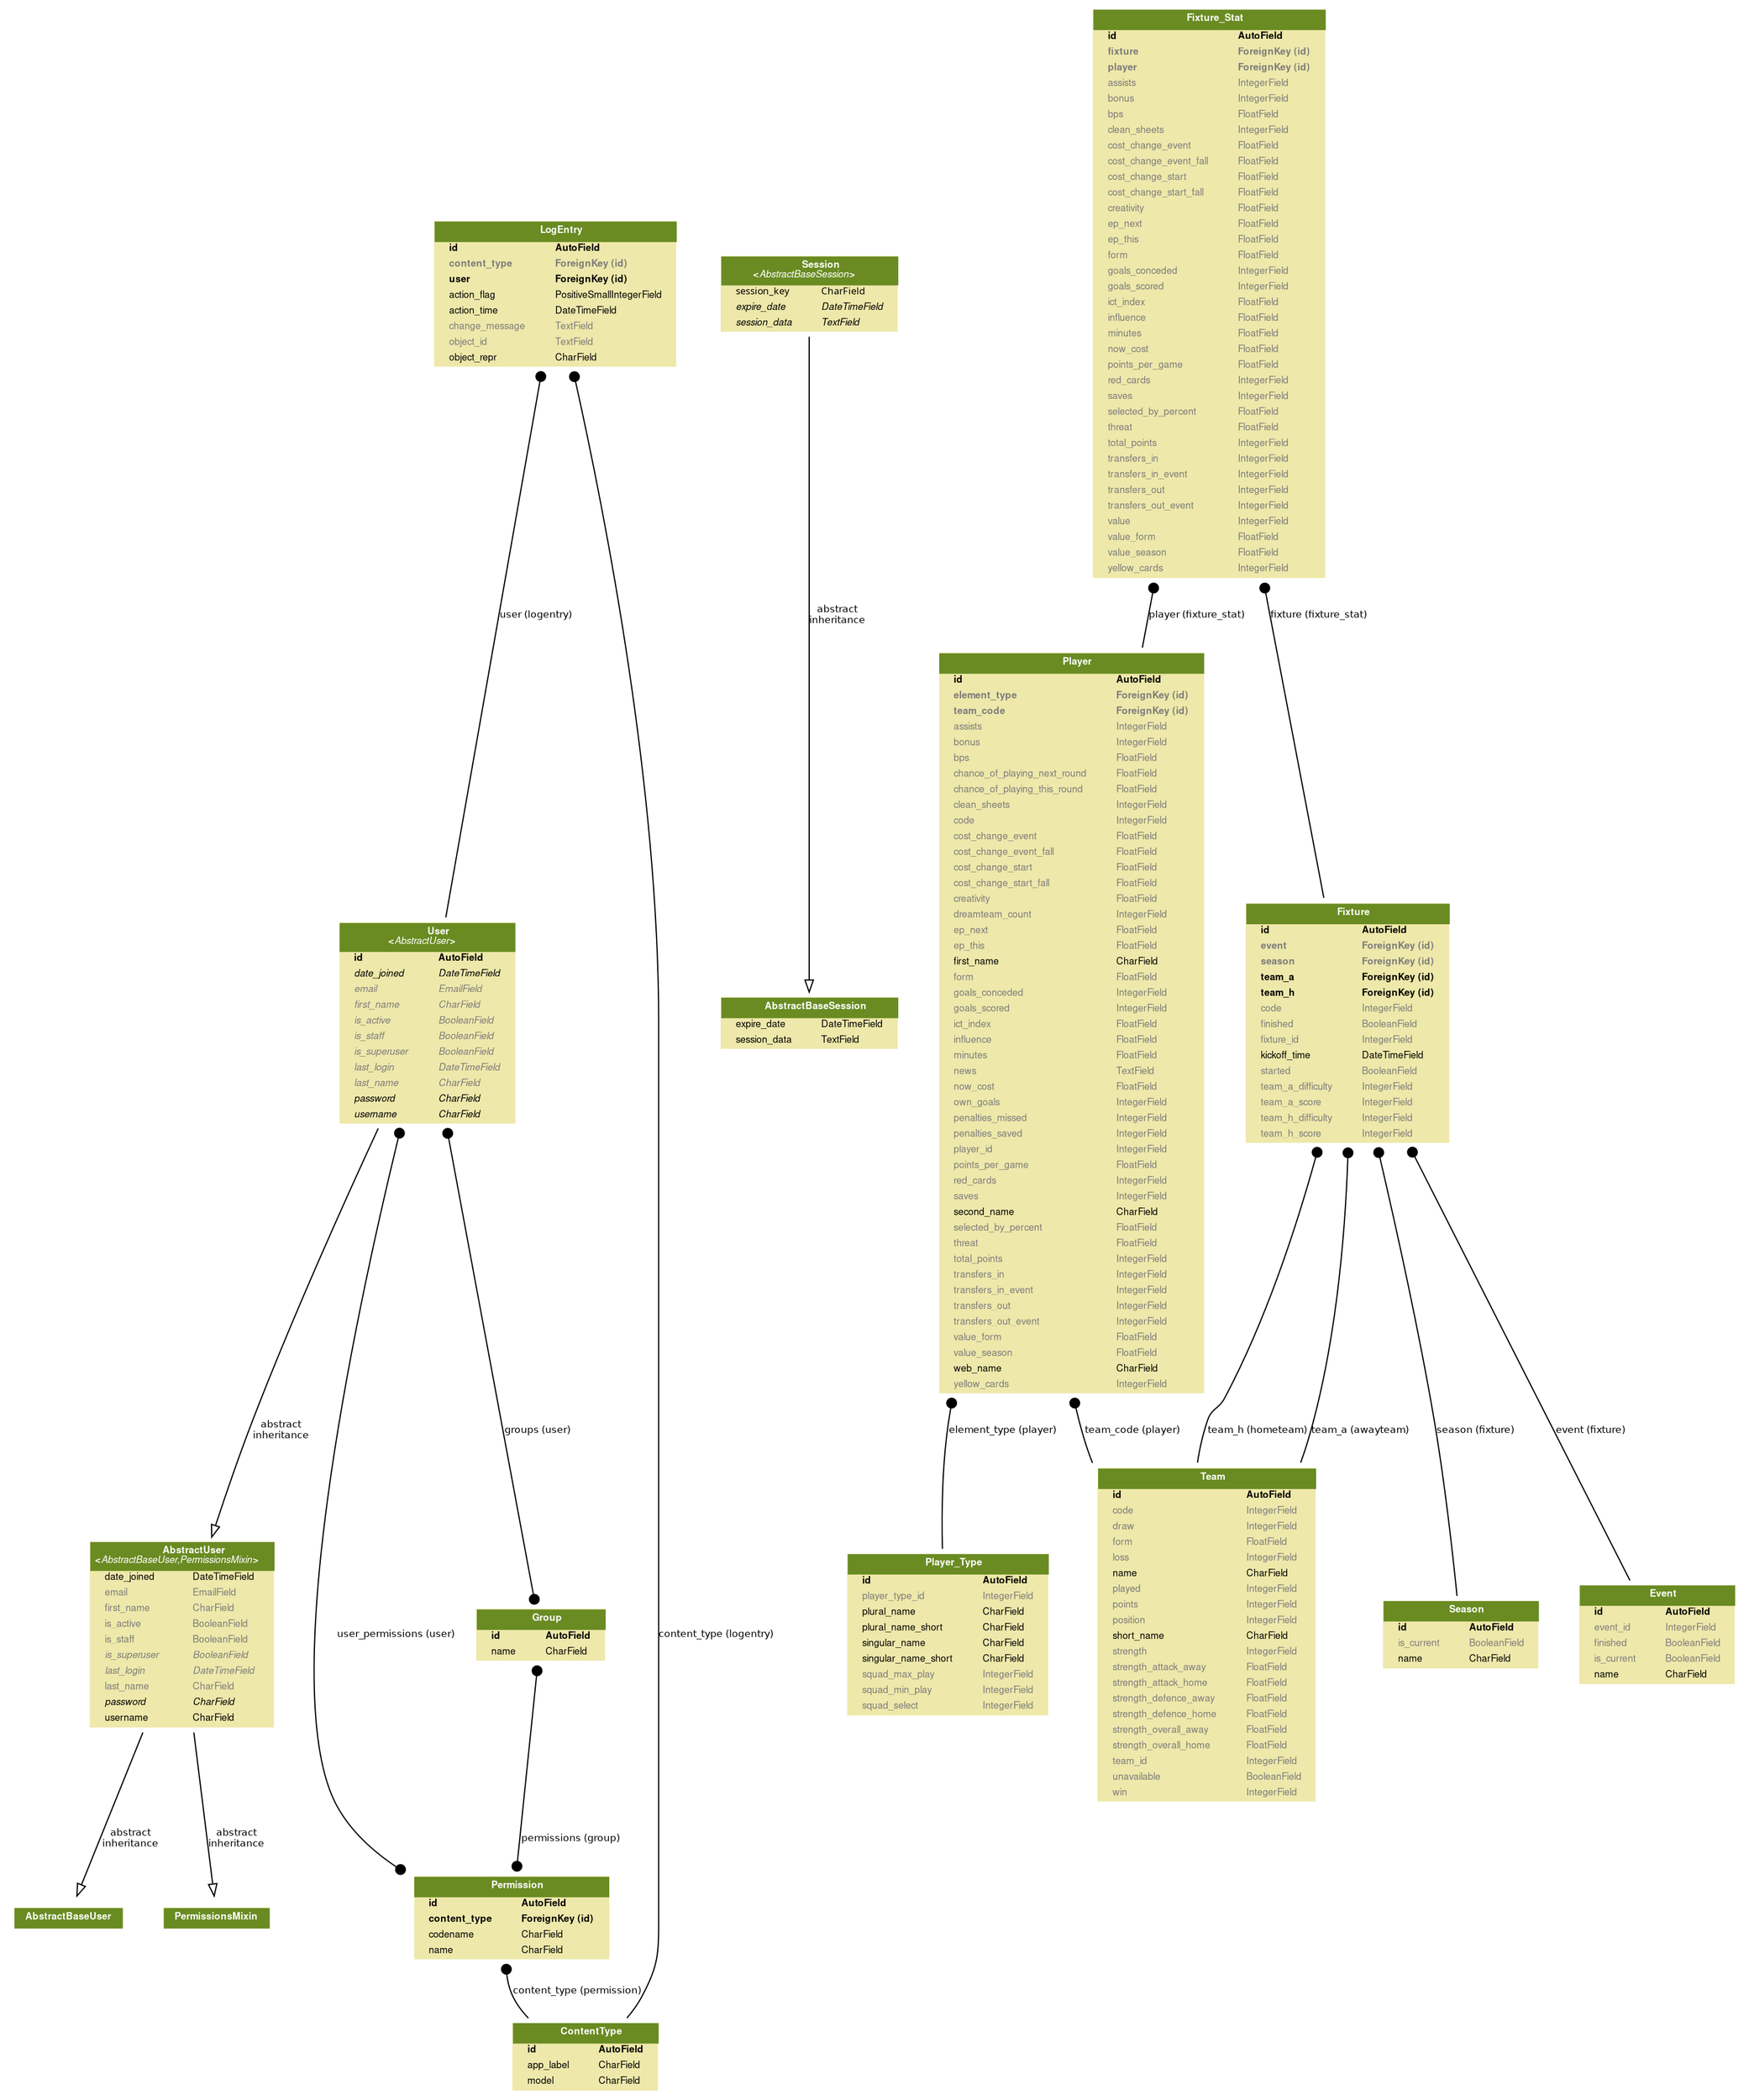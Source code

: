 digraph model_graph {
  // Dotfile by Django-Extensions graph_models
  // Created: 2019-09-05 12:51
  // Cli Options: -a --settings=fplcorner.settings.local

  fontname = "Helvetica"
  fontsize = 8
  splines  = true

  node [
    fontname = "Helvetica"
    fontsize = 8
    shape = "plaintext"
  ]

  edge [
    fontname = "Helvetica"
    fontsize = 8
  ]

  // Labels


  django_contrib_admin_models_LogEntry [label=<
    <TABLE BGCOLOR="palegoldenrod" BORDER="0" CELLBORDER="0" CELLSPACING="0">
    <TR><TD COLSPAN="2" CELLPADDING="4" ALIGN="CENTER" BGCOLOR="olivedrab4">
    <FONT FACE="Helvetica Bold" COLOR="white">
    LogEntry
    </FONT></TD></TR>
  
  
    <TR><TD ALIGN="LEFT" BORDER="0">
    <FONT FACE="Helvetica Bold">id</FONT>
    </TD><TD ALIGN="LEFT">
    <FONT FACE="Helvetica Bold">AutoField</FONT>
    </TD></TR>
  
  
  
    <TR><TD ALIGN="LEFT" BORDER="0">
    <FONT COLOR="#7B7B7B" FACE="Helvetica Bold">content_type</FONT>
    </TD><TD ALIGN="LEFT">
    <FONT COLOR="#7B7B7B" FACE="Helvetica Bold">ForeignKey (id)</FONT>
    </TD></TR>
  
  
  
    <TR><TD ALIGN="LEFT" BORDER="0">
    <FONT FACE="Helvetica Bold">user</FONT>
    </TD><TD ALIGN="LEFT">
    <FONT FACE="Helvetica Bold">ForeignKey (id)</FONT>
    </TD></TR>
  
  
  
    <TR><TD ALIGN="LEFT" BORDER="0">
    <FONT FACE="Helvetica ">action_flag</FONT>
    </TD><TD ALIGN="LEFT">
    <FONT FACE="Helvetica ">PositiveSmallIntegerField</FONT>
    </TD></TR>
  
  
  
    <TR><TD ALIGN="LEFT" BORDER="0">
    <FONT FACE="Helvetica ">action_time</FONT>
    </TD><TD ALIGN="LEFT">
    <FONT FACE="Helvetica ">DateTimeField</FONT>
    </TD></TR>
  
  
  
    <TR><TD ALIGN="LEFT" BORDER="0">
    <FONT COLOR="#7B7B7B" FACE="Helvetica ">change_message</FONT>
    </TD><TD ALIGN="LEFT">
    <FONT COLOR="#7B7B7B" FACE="Helvetica ">TextField</FONT>
    </TD></TR>
  
  
  
    <TR><TD ALIGN="LEFT" BORDER="0">
    <FONT COLOR="#7B7B7B" FACE="Helvetica ">object_id</FONT>
    </TD><TD ALIGN="LEFT">
    <FONT COLOR="#7B7B7B" FACE="Helvetica ">TextField</FONT>
    </TD></TR>
  
  
  
    <TR><TD ALIGN="LEFT" BORDER="0">
    <FONT FACE="Helvetica ">object_repr</FONT>
    </TD><TD ALIGN="LEFT">
    <FONT FACE="Helvetica ">CharField</FONT>
    </TD></TR>
  
  
    </TABLE>
    >]




  django_contrib_auth_models_AbstractUser [label=<
    <TABLE BGCOLOR="palegoldenrod" BORDER="0" CELLBORDER="0" CELLSPACING="0">
    <TR><TD COLSPAN="2" CELLPADDING="4" ALIGN="CENTER" BGCOLOR="olivedrab4">
    <FONT FACE="Helvetica Bold" COLOR="white">
    AbstractUser<BR/>&lt;<FONT FACE="Helvetica Italic">AbstractBaseUser,PermissionsMixin</FONT>&gt;
    </FONT></TD></TR>
  
  
    <TR><TD ALIGN="LEFT" BORDER="0">
    <FONT FACE="Helvetica ">date_joined</FONT>
    </TD><TD ALIGN="LEFT">
    <FONT FACE="Helvetica ">DateTimeField</FONT>
    </TD></TR>
  
  
  
    <TR><TD ALIGN="LEFT" BORDER="0">
    <FONT COLOR="#7B7B7B" FACE="Helvetica ">email</FONT>
    </TD><TD ALIGN="LEFT">
    <FONT COLOR="#7B7B7B" FACE="Helvetica ">EmailField</FONT>
    </TD></TR>
  
  
  
    <TR><TD ALIGN="LEFT" BORDER="0">
    <FONT COLOR="#7B7B7B" FACE="Helvetica ">first_name</FONT>
    </TD><TD ALIGN="LEFT">
    <FONT COLOR="#7B7B7B" FACE="Helvetica ">CharField</FONT>
    </TD></TR>
  
  
  
    <TR><TD ALIGN="LEFT" BORDER="0">
    <FONT COLOR="#7B7B7B" FACE="Helvetica ">is_active</FONT>
    </TD><TD ALIGN="LEFT">
    <FONT COLOR="#7B7B7B" FACE="Helvetica ">BooleanField</FONT>
    </TD></TR>
  
  
  
    <TR><TD ALIGN="LEFT" BORDER="0">
    <FONT COLOR="#7B7B7B" FACE="Helvetica ">is_staff</FONT>
    </TD><TD ALIGN="LEFT">
    <FONT COLOR="#7B7B7B" FACE="Helvetica ">BooleanField</FONT>
    </TD></TR>
  
  
  
    <TR><TD ALIGN="LEFT" BORDER="0">
    <FONT COLOR="#7B7B7B" FACE="Helvetica Italic">is_superuser</FONT>
    </TD><TD ALIGN="LEFT">
    <FONT COLOR="#7B7B7B" FACE="Helvetica Italic">BooleanField</FONT>
    </TD></TR>
  
  
  
    <TR><TD ALIGN="LEFT" BORDER="0">
    <FONT COLOR="#7B7B7B" FACE="Helvetica Italic">last_login</FONT>
    </TD><TD ALIGN="LEFT">
    <FONT COLOR="#7B7B7B" FACE="Helvetica Italic">DateTimeField</FONT>
    </TD></TR>
  
  
  
    <TR><TD ALIGN="LEFT" BORDER="0">
    <FONT COLOR="#7B7B7B" FACE="Helvetica ">last_name</FONT>
    </TD><TD ALIGN="LEFT">
    <FONT COLOR="#7B7B7B" FACE="Helvetica ">CharField</FONT>
    </TD></TR>
  
  
  
    <TR><TD ALIGN="LEFT" BORDER="0">
    <FONT FACE="Helvetica Italic">password</FONT>
    </TD><TD ALIGN="LEFT">
    <FONT FACE="Helvetica Italic">CharField</FONT>
    </TD></TR>
  
  
  
    <TR><TD ALIGN="LEFT" BORDER="0">
    <FONT FACE="Helvetica ">username</FONT>
    </TD><TD ALIGN="LEFT">
    <FONT FACE="Helvetica ">CharField</FONT>
    </TD></TR>
  
  
    </TABLE>
    >]

  django_contrib_auth_models_Permission [label=<
    <TABLE BGCOLOR="palegoldenrod" BORDER="0" CELLBORDER="0" CELLSPACING="0">
    <TR><TD COLSPAN="2" CELLPADDING="4" ALIGN="CENTER" BGCOLOR="olivedrab4">
    <FONT FACE="Helvetica Bold" COLOR="white">
    Permission
    </FONT></TD></TR>
  
  
    <TR><TD ALIGN="LEFT" BORDER="0">
    <FONT FACE="Helvetica Bold">id</FONT>
    </TD><TD ALIGN="LEFT">
    <FONT FACE="Helvetica Bold">AutoField</FONT>
    </TD></TR>
  
  
  
    <TR><TD ALIGN="LEFT" BORDER="0">
    <FONT FACE="Helvetica Bold">content_type</FONT>
    </TD><TD ALIGN="LEFT">
    <FONT FACE="Helvetica Bold">ForeignKey (id)</FONT>
    </TD></TR>
  
  
  
    <TR><TD ALIGN="LEFT" BORDER="0">
    <FONT FACE="Helvetica ">codename</FONT>
    </TD><TD ALIGN="LEFT">
    <FONT FACE="Helvetica ">CharField</FONT>
    </TD></TR>
  
  
  
    <TR><TD ALIGN="LEFT" BORDER="0">
    <FONT FACE="Helvetica ">name</FONT>
    </TD><TD ALIGN="LEFT">
    <FONT FACE="Helvetica ">CharField</FONT>
    </TD></TR>
  
  
    </TABLE>
    >]

  django_contrib_auth_models_Group [label=<
    <TABLE BGCOLOR="palegoldenrod" BORDER="0" CELLBORDER="0" CELLSPACING="0">
    <TR><TD COLSPAN="2" CELLPADDING="4" ALIGN="CENTER" BGCOLOR="olivedrab4">
    <FONT FACE="Helvetica Bold" COLOR="white">
    Group
    </FONT></TD></TR>
  
  
    <TR><TD ALIGN="LEFT" BORDER="0">
    <FONT FACE="Helvetica Bold">id</FONT>
    </TD><TD ALIGN="LEFT">
    <FONT FACE="Helvetica Bold">AutoField</FONT>
    </TD></TR>
  
  
  
    <TR><TD ALIGN="LEFT" BORDER="0">
    <FONT FACE="Helvetica ">name</FONT>
    </TD><TD ALIGN="LEFT">
    <FONT FACE="Helvetica ">CharField</FONT>
    </TD></TR>
  
  
    </TABLE>
    >]

  django_contrib_auth_models_User [label=<
    <TABLE BGCOLOR="palegoldenrod" BORDER="0" CELLBORDER="0" CELLSPACING="0">
    <TR><TD COLSPAN="2" CELLPADDING="4" ALIGN="CENTER" BGCOLOR="olivedrab4">
    <FONT FACE="Helvetica Bold" COLOR="white">
    User<BR/>&lt;<FONT FACE="Helvetica Italic">AbstractUser</FONT>&gt;
    </FONT></TD></TR>
  
  
    <TR><TD ALIGN="LEFT" BORDER="0">
    <FONT FACE="Helvetica Bold">id</FONT>
    </TD><TD ALIGN="LEFT">
    <FONT FACE="Helvetica Bold">AutoField</FONT>
    </TD></TR>
  
  
  
    <TR><TD ALIGN="LEFT" BORDER="0">
    <FONT FACE="Helvetica Italic">date_joined</FONT>
    </TD><TD ALIGN="LEFT">
    <FONT FACE="Helvetica Italic">DateTimeField</FONT>
    </TD></TR>
  
  
  
    <TR><TD ALIGN="LEFT" BORDER="0">
    <FONT COLOR="#7B7B7B" FACE="Helvetica Italic">email</FONT>
    </TD><TD ALIGN="LEFT">
    <FONT COLOR="#7B7B7B" FACE="Helvetica Italic">EmailField</FONT>
    </TD></TR>
  
  
  
    <TR><TD ALIGN="LEFT" BORDER="0">
    <FONT COLOR="#7B7B7B" FACE="Helvetica Italic">first_name</FONT>
    </TD><TD ALIGN="LEFT">
    <FONT COLOR="#7B7B7B" FACE="Helvetica Italic">CharField</FONT>
    </TD></TR>
  
  
  
    <TR><TD ALIGN="LEFT" BORDER="0">
    <FONT COLOR="#7B7B7B" FACE="Helvetica Italic">is_active</FONT>
    </TD><TD ALIGN="LEFT">
    <FONT COLOR="#7B7B7B" FACE="Helvetica Italic">BooleanField</FONT>
    </TD></TR>
  
  
  
    <TR><TD ALIGN="LEFT" BORDER="0">
    <FONT COLOR="#7B7B7B" FACE="Helvetica Italic">is_staff</FONT>
    </TD><TD ALIGN="LEFT">
    <FONT COLOR="#7B7B7B" FACE="Helvetica Italic">BooleanField</FONT>
    </TD></TR>
  
  
  
    <TR><TD ALIGN="LEFT" BORDER="0">
    <FONT COLOR="#7B7B7B" FACE="Helvetica Italic">is_superuser</FONT>
    </TD><TD ALIGN="LEFT">
    <FONT COLOR="#7B7B7B" FACE="Helvetica Italic">BooleanField</FONT>
    </TD></TR>
  
  
  
    <TR><TD ALIGN="LEFT" BORDER="0">
    <FONT COLOR="#7B7B7B" FACE="Helvetica Italic">last_login</FONT>
    </TD><TD ALIGN="LEFT">
    <FONT COLOR="#7B7B7B" FACE="Helvetica Italic">DateTimeField</FONT>
    </TD></TR>
  
  
  
    <TR><TD ALIGN="LEFT" BORDER="0">
    <FONT COLOR="#7B7B7B" FACE="Helvetica Italic">last_name</FONT>
    </TD><TD ALIGN="LEFT">
    <FONT COLOR="#7B7B7B" FACE="Helvetica Italic">CharField</FONT>
    </TD></TR>
  
  
  
    <TR><TD ALIGN="LEFT" BORDER="0">
    <FONT FACE="Helvetica Italic">password</FONT>
    </TD><TD ALIGN="LEFT">
    <FONT FACE="Helvetica Italic">CharField</FONT>
    </TD></TR>
  
  
  
    <TR><TD ALIGN="LEFT" BORDER="0">
    <FONT FACE="Helvetica Italic">username</FONT>
    </TD><TD ALIGN="LEFT">
    <FONT FACE="Helvetica Italic">CharField</FONT>
    </TD></TR>
  
  
    </TABLE>
    >]




  django_contrib_contenttypes_models_ContentType [label=<
    <TABLE BGCOLOR="palegoldenrod" BORDER="0" CELLBORDER="0" CELLSPACING="0">
    <TR><TD COLSPAN="2" CELLPADDING="4" ALIGN="CENTER" BGCOLOR="olivedrab4">
    <FONT FACE="Helvetica Bold" COLOR="white">
    ContentType
    </FONT></TD></TR>
  
  
    <TR><TD ALIGN="LEFT" BORDER="0">
    <FONT FACE="Helvetica Bold">id</FONT>
    </TD><TD ALIGN="LEFT">
    <FONT FACE="Helvetica Bold">AutoField</FONT>
    </TD></TR>
  
  
  
    <TR><TD ALIGN="LEFT" BORDER="0">
    <FONT FACE="Helvetica ">app_label</FONT>
    </TD><TD ALIGN="LEFT">
    <FONT FACE="Helvetica ">CharField</FONT>
    </TD></TR>
  
  
  
    <TR><TD ALIGN="LEFT" BORDER="0">
    <FONT FACE="Helvetica ">model</FONT>
    </TD><TD ALIGN="LEFT">
    <FONT FACE="Helvetica ">CharField</FONT>
    </TD></TR>
  
  
    </TABLE>
    >]




  django_contrib_sessions_base_session_AbstractBaseSession [label=<
    <TABLE BGCOLOR="palegoldenrod" BORDER="0" CELLBORDER="0" CELLSPACING="0">
    <TR><TD COLSPAN="2" CELLPADDING="4" ALIGN="CENTER" BGCOLOR="olivedrab4">
    <FONT FACE="Helvetica Bold" COLOR="white">
    AbstractBaseSession
    </FONT></TD></TR>
  
  
    <TR><TD ALIGN="LEFT" BORDER="0">
    <FONT FACE="Helvetica ">expire_date</FONT>
    </TD><TD ALIGN="LEFT">
    <FONT FACE="Helvetica ">DateTimeField</FONT>
    </TD></TR>
  
  
  
    <TR><TD ALIGN="LEFT" BORDER="0">
    <FONT FACE="Helvetica ">session_data</FONT>
    </TD><TD ALIGN="LEFT">
    <FONT FACE="Helvetica ">TextField</FONT>
    </TD></TR>
  
  
    </TABLE>
    >]

  django_contrib_sessions_models_Session [label=<
    <TABLE BGCOLOR="palegoldenrod" BORDER="0" CELLBORDER="0" CELLSPACING="0">
    <TR><TD COLSPAN="2" CELLPADDING="4" ALIGN="CENTER" BGCOLOR="olivedrab4">
    <FONT FACE="Helvetica Bold" COLOR="white">
    Session<BR/>&lt;<FONT FACE="Helvetica Italic">AbstractBaseSession</FONT>&gt;
    </FONT></TD></TR>
  
  
    <TR><TD ALIGN="LEFT" BORDER="0">
    <FONT FACE="Helvetica ItalicBold">session_key</FONT>
    </TD><TD ALIGN="LEFT">
    <FONT FACE="Helvetica ItalicBold">CharField</FONT>
    </TD></TR>
  
  
  
    <TR><TD ALIGN="LEFT" BORDER="0">
    <FONT FACE="Helvetica Italic">expire_date</FONT>
    </TD><TD ALIGN="LEFT">
    <FONT FACE="Helvetica Italic">DateTimeField</FONT>
    </TD></TR>
  
  
  
    <TR><TD ALIGN="LEFT" BORDER="0">
    <FONT FACE="Helvetica Italic">session_data</FONT>
    </TD><TD ALIGN="LEFT">
    <FONT FACE="Helvetica Italic">TextField</FONT>
    </TD></TR>
  
  
    </TABLE>
    >]




  fplcornerapp_models_Season [label=<
    <TABLE BGCOLOR="palegoldenrod" BORDER="0" CELLBORDER="0" CELLSPACING="0">
    <TR><TD COLSPAN="2" CELLPADDING="4" ALIGN="CENTER" BGCOLOR="olivedrab4">
    <FONT FACE="Helvetica Bold" COLOR="white">
    Season
    </FONT></TD></TR>
  
  
    <TR><TD ALIGN="LEFT" BORDER="0">
    <FONT FACE="Helvetica Bold">id</FONT>
    </TD><TD ALIGN="LEFT">
    <FONT FACE="Helvetica Bold">AutoField</FONT>
    </TD></TR>
  
  
  
    <TR><TD ALIGN="LEFT" BORDER="0">
    <FONT COLOR="#7B7B7B" FACE="Helvetica ">is_current</FONT>
    </TD><TD ALIGN="LEFT">
    <FONT COLOR="#7B7B7B" FACE="Helvetica ">BooleanField</FONT>
    </TD></TR>
  
  
  
    <TR><TD ALIGN="LEFT" BORDER="0">
    <FONT FACE="Helvetica ">name</FONT>
    </TD><TD ALIGN="LEFT">
    <FONT FACE="Helvetica ">CharField</FONT>
    </TD></TR>
  
  
    </TABLE>
    >]

  fplcornerapp_models_Team [label=<
    <TABLE BGCOLOR="palegoldenrod" BORDER="0" CELLBORDER="0" CELLSPACING="0">
    <TR><TD COLSPAN="2" CELLPADDING="4" ALIGN="CENTER" BGCOLOR="olivedrab4">
    <FONT FACE="Helvetica Bold" COLOR="white">
    Team
    </FONT></TD></TR>
  
  
    <TR><TD ALIGN="LEFT" BORDER="0">
    <FONT FACE="Helvetica Bold">id</FONT>
    </TD><TD ALIGN="LEFT">
    <FONT FACE="Helvetica Bold">AutoField</FONT>
    </TD></TR>
  
  
  
    <TR><TD ALIGN="LEFT" BORDER="0">
    <FONT COLOR="#7B7B7B" FACE="Helvetica ">code</FONT>
    </TD><TD ALIGN="LEFT">
    <FONT COLOR="#7B7B7B" FACE="Helvetica ">IntegerField</FONT>
    </TD></TR>
  
  
  
    <TR><TD ALIGN="LEFT" BORDER="0">
    <FONT COLOR="#7B7B7B" FACE="Helvetica ">draw</FONT>
    </TD><TD ALIGN="LEFT">
    <FONT COLOR="#7B7B7B" FACE="Helvetica ">IntegerField</FONT>
    </TD></TR>
  
  
  
    <TR><TD ALIGN="LEFT" BORDER="0">
    <FONT COLOR="#7B7B7B" FACE="Helvetica ">form</FONT>
    </TD><TD ALIGN="LEFT">
    <FONT COLOR="#7B7B7B" FACE="Helvetica ">FloatField</FONT>
    </TD></TR>
  
  
  
    <TR><TD ALIGN="LEFT" BORDER="0">
    <FONT COLOR="#7B7B7B" FACE="Helvetica ">loss</FONT>
    </TD><TD ALIGN="LEFT">
    <FONT COLOR="#7B7B7B" FACE="Helvetica ">IntegerField</FONT>
    </TD></TR>
  
  
  
    <TR><TD ALIGN="LEFT" BORDER="0">
    <FONT FACE="Helvetica ">name</FONT>
    </TD><TD ALIGN="LEFT">
    <FONT FACE="Helvetica ">CharField</FONT>
    </TD></TR>
  
  
  
    <TR><TD ALIGN="LEFT" BORDER="0">
    <FONT COLOR="#7B7B7B" FACE="Helvetica ">played</FONT>
    </TD><TD ALIGN="LEFT">
    <FONT COLOR="#7B7B7B" FACE="Helvetica ">IntegerField</FONT>
    </TD></TR>
  
  
  
    <TR><TD ALIGN="LEFT" BORDER="0">
    <FONT COLOR="#7B7B7B" FACE="Helvetica ">points</FONT>
    </TD><TD ALIGN="LEFT">
    <FONT COLOR="#7B7B7B" FACE="Helvetica ">IntegerField</FONT>
    </TD></TR>
  
  
  
    <TR><TD ALIGN="LEFT" BORDER="0">
    <FONT COLOR="#7B7B7B" FACE="Helvetica ">position</FONT>
    </TD><TD ALIGN="LEFT">
    <FONT COLOR="#7B7B7B" FACE="Helvetica ">IntegerField</FONT>
    </TD></TR>
  
  
  
    <TR><TD ALIGN="LEFT" BORDER="0">
    <FONT FACE="Helvetica ">short_name</FONT>
    </TD><TD ALIGN="LEFT">
    <FONT FACE="Helvetica ">CharField</FONT>
    </TD></TR>
  
  
  
    <TR><TD ALIGN="LEFT" BORDER="0">
    <FONT COLOR="#7B7B7B" FACE="Helvetica ">strength</FONT>
    </TD><TD ALIGN="LEFT">
    <FONT COLOR="#7B7B7B" FACE="Helvetica ">IntegerField</FONT>
    </TD></TR>
  
  
  
    <TR><TD ALIGN="LEFT" BORDER="0">
    <FONT COLOR="#7B7B7B" FACE="Helvetica ">strength_attack_away</FONT>
    </TD><TD ALIGN="LEFT">
    <FONT COLOR="#7B7B7B" FACE="Helvetica ">FloatField</FONT>
    </TD></TR>
  
  
  
    <TR><TD ALIGN="LEFT" BORDER="0">
    <FONT COLOR="#7B7B7B" FACE="Helvetica ">strength_attack_home</FONT>
    </TD><TD ALIGN="LEFT">
    <FONT COLOR="#7B7B7B" FACE="Helvetica ">FloatField</FONT>
    </TD></TR>
  
  
  
    <TR><TD ALIGN="LEFT" BORDER="0">
    <FONT COLOR="#7B7B7B" FACE="Helvetica ">strength_defence_away</FONT>
    </TD><TD ALIGN="LEFT">
    <FONT COLOR="#7B7B7B" FACE="Helvetica ">FloatField</FONT>
    </TD></TR>
  
  
  
    <TR><TD ALIGN="LEFT" BORDER="0">
    <FONT COLOR="#7B7B7B" FACE="Helvetica ">strength_defence_home</FONT>
    </TD><TD ALIGN="LEFT">
    <FONT COLOR="#7B7B7B" FACE="Helvetica ">FloatField</FONT>
    </TD></TR>
  
  
  
    <TR><TD ALIGN="LEFT" BORDER="0">
    <FONT COLOR="#7B7B7B" FACE="Helvetica ">strength_overall_away</FONT>
    </TD><TD ALIGN="LEFT">
    <FONT COLOR="#7B7B7B" FACE="Helvetica ">FloatField</FONT>
    </TD></TR>
  
  
  
    <TR><TD ALIGN="LEFT" BORDER="0">
    <FONT COLOR="#7B7B7B" FACE="Helvetica ">strength_overall_home</FONT>
    </TD><TD ALIGN="LEFT">
    <FONT COLOR="#7B7B7B" FACE="Helvetica ">FloatField</FONT>
    </TD></TR>
  
  
  
    <TR><TD ALIGN="LEFT" BORDER="0">
    <FONT COLOR="#7B7B7B" FACE="Helvetica ">team_id</FONT>
    </TD><TD ALIGN="LEFT">
    <FONT COLOR="#7B7B7B" FACE="Helvetica ">IntegerField</FONT>
    </TD></TR>
  
  
  
    <TR><TD ALIGN="LEFT" BORDER="0">
    <FONT COLOR="#7B7B7B" FACE="Helvetica ">unavailable</FONT>
    </TD><TD ALIGN="LEFT">
    <FONT COLOR="#7B7B7B" FACE="Helvetica ">BooleanField</FONT>
    </TD></TR>
  
  
  
    <TR><TD ALIGN="LEFT" BORDER="0">
    <FONT COLOR="#7B7B7B" FACE="Helvetica ">win</FONT>
    </TD><TD ALIGN="LEFT">
    <FONT COLOR="#7B7B7B" FACE="Helvetica ">IntegerField</FONT>
    </TD></TR>
  
  
    </TABLE>
    >]

  fplcornerapp_models_Player_Type [label=<
    <TABLE BGCOLOR="palegoldenrod" BORDER="0" CELLBORDER="0" CELLSPACING="0">
    <TR><TD COLSPAN="2" CELLPADDING="4" ALIGN="CENTER" BGCOLOR="olivedrab4">
    <FONT FACE="Helvetica Bold" COLOR="white">
    Player_Type
    </FONT></TD></TR>
  
  
    <TR><TD ALIGN="LEFT" BORDER="0">
    <FONT FACE="Helvetica Bold">id</FONT>
    </TD><TD ALIGN="LEFT">
    <FONT FACE="Helvetica Bold">AutoField</FONT>
    </TD></TR>
  
  
  
    <TR><TD ALIGN="LEFT" BORDER="0">
    <FONT COLOR="#7B7B7B" FACE="Helvetica ">player_type_id</FONT>
    </TD><TD ALIGN="LEFT">
    <FONT COLOR="#7B7B7B" FACE="Helvetica ">IntegerField</FONT>
    </TD></TR>
  
  
  
    <TR><TD ALIGN="LEFT" BORDER="0">
    <FONT FACE="Helvetica ">plural_name</FONT>
    </TD><TD ALIGN="LEFT">
    <FONT FACE="Helvetica ">CharField</FONT>
    </TD></TR>
  
  
  
    <TR><TD ALIGN="LEFT" BORDER="0">
    <FONT FACE="Helvetica ">plural_name_short</FONT>
    </TD><TD ALIGN="LEFT">
    <FONT FACE="Helvetica ">CharField</FONT>
    </TD></TR>
  
  
  
    <TR><TD ALIGN="LEFT" BORDER="0">
    <FONT FACE="Helvetica ">singular_name</FONT>
    </TD><TD ALIGN="LEFT">
    <FONT FACE="Helvetica ">CharField</FONT>
    </TD></TR>
  
  
  
    <TR><TD ALIGN="LEFT" BORDER="0">
    <FONT FACE="Helvetica ">singular_name_short</FONT>
    </TD><TD ALIGN="LEFT">
    <FONT FACE="Helvetica ">CharField</FONT>
    </TD></TR>
  
  
  
    <TR><TD ALIGN="LEFT" BORDER="0">
    <FONT COLOR="#7B7B7B" FACE="Helvetica ">squad_max_play</FONT>
    </TD><TD ALIGN="LEFT">
    <FONT COLOR="#7B7B7B" FACE="Helvetica ">IntegerField</FONT>
    </TD></TR>
  
  
  
    <TR><TD ALIGN="LEFT" BORDER="0">
    <FONT COLOR="#7B7B7B" FACE="Helvetica ">squad_min_play</FONT>
    </TD><TD ALIGN="LEFT">
    <FONT COLOR="#7B7B7B" FACE="Helvetica ">IntegerField</FONT>
    </TD></TR>
  
  
  
    <TR><TD ALIGN="LEFT" BORDER="0">
    <FONT COLOR="#7B7B7B" FACE="Helvetica ">squad_select</FONT>
    </TD><TD ALIGN="LEFT">
    <FONT COLOR="#7B7B7B" FACE="Helvetica ">IntegerField</FONT>
    </TD></TR>
  
  
    </TABLE>
    >]

  fplcornerapp_models_Player [label=<
    <TABLE BGCOLOR="palegoldenrod" BORDER="0" CELLBORDER="0" CELLSPACING="0">
    <TR><TD COLSPAN="2" CELLPADDING="4" ALIGN="CENTER" BGCOLOR="olivedrab4">
    <FONT FACE="Helvetica Bold" COLOR="white">
    Player
    </FONT></TD></TR>
  
  
    <TR><TD ALIGN="LEFT" BORDER="0">
    <FONT FACE="Helvetica Bold">id</FONT>
    </TD><TD ALIGN="LEFT">
    <FONT FACE="Helvetica Bold">AutoField</FONT>
    </TD></TR>
  
  
  
    <TR><TD ALIGN="LEFT" BORDER="0">
    <FONT COLOR="#7B7B7B" FACE="Helvetica Bold">element_type</FONT>
    </TD><TD ALIGN="LEFT">
    <FONT COLOR="#7B7B7B" FACE="Helvetica Bold">ForeignKey (id)</FONT>
    </TD></TR>
  
  
  
    <TR><TD ALIGN="LEFT" BORDER="0">
    <FONT COLOR="#7B7B7B" FACE="Helvetica Bold">team_code</FONT>
    </TD><TD ALIGN="LEFT">
    <FONT COLOR="#7B7B7B" FACE="Helvetica Bold">ForeignKey (id)</FONT>
    </TD></TR>
  
  
  
    <TR><TD ALIGN="LEFT" BORDER="0">
    <FONT COLOR="#7B7B7B" FACE="Helvetica ">assists</FONT>
    </TD><TD ALIGN="LEFT">
    <FONT COLOR="#7B7B7B" FACE="Helvetica ">IntegerField</FONT>
    </TD></TR>
  
  
  
    <TR><TD ALIGN="LEFT" BORDER="0">
    <FONT COLOR="#7B7B7B" FACE="Helvetica ">bonus</FONT>
    </TD><TD ALIGN="LEFT">
    <FONT COLOR="#7B7B7B" FACE="Helvetica ">IntegerField</FONT>
    </TD></TR>
  
  
  
    <TR><TD ALIGN="LEFT" BORDER="0">
    <FONT COLOR="#7B7B7B" FACE="Helvetica ">bps</FONT>
    </TD><TD ALIGN="LEFT">
    <FONT COLOR="#7B7B7B" FACE="Helvetica ">FloatField</FONT>
    </TD></TR>
  
  
  
    <TR><TD ALIGN="LEFT" BORDER="0">
    <FONT COLOR="#7B7B7B" FACE="Helvetica ">chance_of_playing_next_round</FONT>
    </TD><TD ALIGN="LEFT">
    <FONT COLOR="#7B7B7B" FACE="Helvetica ">FloatField</FONT>
    </TD></TR>
  
  
  
    <TR><TD ALIGN="LEFT" BORDER="0">
    <FONT COLOR="#7B7B7B" FACE="Helvetica ">chance_of_playing_this_round</FONT>
    </TD><TD ALIGN="LEFT">
    <FONT COLOR="#7B7B7B" FACE="Helvetica ">FloatField</FONT>
    </TD></TR>
  
  
  
    <TR><TD ALIGN="LEFT" BORDER="0">
    <FONT COLOR="#7B7B7B" FACE="Helvetica ">clean_sheets</FONT>
    </TD><TD ALIGN="LEFT">
    <FONT COLOR="#7B7B7B" FACE="Helvetica ">IntegerField</FONT>
    </TD></TR>
  
  
  
    <TR><TD ALIGN="LEFT" BORDER="0">
    <FONT COLOR="#7B7B7B" FACE="Helvetica ">code</FONT>
    </TD><TD ALIGN="LEFT">
    <FONT COLOR="#7B7B7B" FACE="Helvetica ">IntegerField</FONT>
    </TD></TR>
  
  
  
    <TR><TD ALIGN="LEFT" BORDER="0">
    <FONT COLOR="#7B7B7B" FACE="Helvetica ">cost_change_event</FONT>
    </TD><TD ALIGN="LEFT">
    <FONT COLOR="#7B7B7B" FACE="Helvetica ">FloatField</FONT>
    </TD></TR>
  
  
  
    <TR><TD ALIGN="LEFT" BORDER="0">
    <FONT COLOR="#7B7B7B" FACE="Helvetica ">cost_change_event_fall</FONT>
    </TD><TD ALIGN="LEFT">
    <FONT COLOR="#7B7B7B" FACE="Helvetica ">FloatField</FONT>
    </TD></TR>
  
  
  
    <TR><TD ALIGN="LEFT" BORDER="0">
    <FONT COLOR="#7B7B7B" FACE="Helvetica ">cost_change_start</FONT>
    </TD><TD ALIGN="LEFT">
    <FONT COLOR="#7B7B7B" FACE="Helvetica ">FloatField</FONT>
    </TD></TR>
  
  
  
    <TR><TD ALIGN="LEFT" BORDER="0">
    <FONT COLOR="#7B7B7B" FACE="Helvetica ">cost_change_start_fall</FONT>
    </TD><TD ALIGN="LEFT">
    <FONT COLOR="#7B7B7B" FACE="Helvetica ">FloatField</FONT>
    </TD></TR>
  
  
  
    <TR><TD ALIGN="LEFT" BORDER="0">
    <FONT COLOR="#7B7B7B" FACE="Helvetica ">creativity</FONT>
    </TD><TD ALIGN="LEFT">
    <FONT COLOR="#7B7B7B" FACE="Helvetica ">FloatField</FONT>
    </TD></TR>
  
  
  
    <TR><TD ALIGN="LEFT" BORDER="0">
    <FONT COLOR="#7B7B7B" FACE="Helvetica ">dreamteam_count</FONT>
    </TD><TD ALIGN="LEFT">
    <FONT COLOR="#7B7B7B" FACE="Helvetica ">IntegerField</FONT>
    </TD></TR>
  
  
  
    <TR><TD ALIGN="LEFT" BORDER="0">
    <FONT COLOR="#7B7B7B" FACE="Helvetica ">ep_next</FONT>
    </TD><TD ALIGN="LEFT">
    <FONT COLOR="#7B7B7B" FACE="Helvetica ">FloatField</FONT>
    </TD></TR>
  
  
  
    <TR><TD ALIGN="LEFT" BORDER="0">
    <FONT COLOR="#7B7B7B" FACE="Helvetica ">ep_this</FONT>
    </TD><TD ALIGN="LEFT">
    <FONT COLOR="#7B7B7B" FACE="Helvetica ">FloatField</FONT>
    </TD></TR>
  
  
  
    <TR><TD ALIGN="LEFT" BORDER="0">
    <FONT FACE="Helvetica ">first_name</FONT>
    </TD><TD ALIGN="LEFT">
    <FONT FACE="Helvetica ">CharField</FONT>
    </TD></TR>
  
  
  
    <TR><TD ALIGN="LEFT" BORDER="0">
    <FONT COLOR="#7B7B7B" FACE="Helvetica ">form</FONT>
    </TD><TD ALIGN="LEFT">
    <FONT COLOR="#7B7B7B" FACE="Helvetica ">FloatField</FONT>
    </TD></TR>
  
  
  
    <TR><TD ALIGN="LEFT" BORDER="0">
    <FONT COLOR="#7B7B7B" FACE="Helvetica ">goals_conceded</FONT>
    </TD><TD ALIGN="LEFT">
    <FONT COLOR="#7B7B7B" FACE="Helvetica ">IntegerField</FONT>
    </TD></TR>
  
  
  
    <TR><TD ALIGN="LEFT" BORDER="0">
    <FONT COLOR="#7B7B7B" FACE="Helvetica ">goals_scored</FONT>
    </TD><TD ALIGN="LEFT">
    <FONT COLOR="#7B7B7B" FACE="Helvetica ">IntegerField</FONT>
    </TD></TR>
  
  
  
    <TR><TD ALIGN="LEFT" BORDER="0">
    <FONT COLOR="#7B7B7B" FACE="Helvetica ">ict_index</FONT>
    </TD><TD ALIGN="LEFT">
    <FONT COLOR="#7B7B7B" FACE="Helvetica ">FloatField</FONT>
    </TD></TR>
  
  
  
    <TR><TD ALIGN="LEFT" BORDER="0">
    <FONT COLOR="#7B7B7B" FACE="Helvetica ">influence</FONT>
    </TD><TD ALIGN="LEFT">
    <FONT COLOR="#7B7B7B" FACE="Helvetica ">FloatField</FONT>
    </TD></TR>
  
  
  
    <TR><TD ALIGN="LEFT" BORDER="0">
    <FONT COLOR="#7B7B7B" FACE="Helvetica ">minutes</FONT>
    </TD><TD ALIGN="LEFT">
    <FONT COLOR="#7B7B7B" FACE="Helvetica ">FloatField</FONT>
    </TD></TR>
  
  
  
    <TR><TD ALIGN="LEFT" BORDER="0">
    <FONT COLOR="#7B7B7B" FACE="Helvetica ">news</FONT>
    </TD><TD ALIGN="LEFT">
    <FONT COLOR="#7B7B7B" FACE="Helvetica ">TextField</FONT>
    </TD></TR>
  
  
  
    <TR><TD ALIGN="LEFT" BORDER="0">
    <FONT COLOR="#7B7B7B" FACE="Helvetica ">now_cost</FONT>
    </TD><TD ALIGN="LEFT">
    <FONT COLOR="#7B7B7B" FACE="Helvetica ">FloatField</FONT>
    </TD></TR>
  
  
  
    <TR><TD ALIGN="LEFT" BORDER="0">
    <FONT COLOR="#7B7B7B" FACE="Helvetica ">own_goals</FONT>
    </TD><TD ALIGN="LEFT">
    <FONT COLOR="#7B7B7B" FACE="Helvetica ">IntegerField</FONT>
    </TD></TR>
  
  
  
    <TR><TD ALIGN="LEFT" BORDER="0">
    <FONT COLOR="#7B7B7B" FACE="Helvetica ">penalties_missed</FONT>
    </TD><TD ALIGN="LEFT">
    <FONT COLOR="#7B7B7B" FACE="Helvetica ">IntegerField</FONT>
    </TD></TR>
  
  
  
    <TR><TD ALIGN="LEFT" BORDER="0">
    <FONT COLOR="#7B7B7B" FACE="Helvetica ">penalties_saved</FONT>
    </TD><TD ALIGN="LEFT">
    <FONT COLOR="#7B7B7B" FACE="Helvetica ">IntegerField</FONT>
    </TD></TR>
  
  
  
    <TR><TD ALIGN="LEFT" BORDER="0">
    <FONT COLOR="#7B7B7B" FACE="Helvetica ">player_id</FONT>
    </TD><TD ALIGN="LEFT">
    <FONT COLOR="#7B7B7B" FACE="Helvetica ">IntegerField</FONT>
    </TD></TR>
  
  
  
    <TR><TD ALIGN="LEFT" BORDER="0">
    <FONT COLOR="#7B7B7B" FACE="Helvetica ">points_per_game</FONT>
    </TD><TD ALIGN="LEFT">
    <FONT COLOR="#7B7B7B" FACE="Helvetica ">FloatField</FONT>
    </TD></TR>
  
  
  
    <TR><TD ALIGN="LEFT" BORDER="0">
    <FONT COLOR="#7B7B7B" FACE="Helvetica ">red_cards</FONT>
    </TD><TD ALIGN="LEFT">
    <FONT COLOR="#7B7B7B" FACE="Helvetica ">IntegerField</FONT>
    </TD></TR>
  
  
  
    <TR><TD ALIGN="LEFT" BORDER="0">
    <FONT COLOR="#7B7B7B" FACE="Helvetica ">saves</FONT>
    </TD><TD ALIGN="LEFT">
    <FONT COLOR="#7B7B7B" FACE="Helvetica ">IntegerField</FONT>
    </TD></TR>
  
  
  
    <TR><TD ALIGN="LEFT" BORDER="0">
    <FONT FACE="Helvetica ">second_name</FONT>
    </TD><TD ALIGN="LEFT">
    <FONT FACE="Helvetica ">CharField</FONT>
    </TD></TR>
  
  
  
    <TR><TD ALIGN="LEFT" BORDER="0">
    <FONT COLOR="#7B7B7B" FACE="Helvetica ">selected_by_percent</FONT>
    </TD><TD ALIGN="LEFT">
    <FONT COLOR="#7B7B7B" FACE="Helvetica ">FloatField</FONT>
    </TD></TR>
  
  
  
    <TR><TD ALIGN="LEFT" BORDER="0">
    <FONT COLOR="#7B7B7B" FACE="Helvetica ">threat</FONT>
    </TD><TD ALIGN="LEFT">
    <FONT COLOR="#7B7B7B" FACE="Helvetica ">FloatField</FONT>
    </TD></TR>
  
  
  
    <TR><TD ALIGN="LEFT" BORDER="0">
    <FONT COLOR="#7B7B7B" FACE="Helvetica ">total_points</FONT>
    </TD><TD ALIGN="LEFT">
    <FONT COLOR="#7B7B7B" FACE="Helvetica ">IntegerField</FONT>
    </TD></TR>
  
  
  
    <TR><TD ALIGN="LEFT" BORDER="0">
    <FONT COLOR="#7B7B7B" FACE="Helvetica ">transfers_in</FONT>
    </TD><TD ALIGN="LEFT">
    <FONT COLOR="#7B7B7B" FACE="Helvetica ">IntegerField</FONT>
    </TD></TR>
  
  
  
    <TR><TD ALIGN="LEFT" BORDER="0">
    <FONT COLOR="#7B7B7B" FACE="Helvetica ">transfers_in_event</FONT>
    </TD><TD ALIGN="LEFT">
    <FONT COLOR="#7B7B7B" FACE="Helvetica ">IntegerField</FONT>
    </TD></TR>
  
  
  
    <TR><TD ALIGN="LEFT" BORDER="0">
    <FONT COLOR="#7B7B7B" FACE="Helvetica ">transfers_out</FONT>
    </TD><TD ALIGN="LEFT">
    <FONT COLOR="#7B7B7B" FACE="Helvetica ">IntegerField</FONT>
    </TD></TR>
  
  
  
    <TR><TD ALIGN="LEFT" BORDER="0">
    <FONT COLOR="#7B7B7B" FACE="Helvetica ">transfers_out_event</FONT>
    </TD><TD ALIGN="LEFT">
    <FONT COLOR="#7B7B7B" FACE="Helvetica ">IntegerField</FONT>
    </TD></TR>
  
  
  
    <TR><TD ALIGN="LEFT" BORDER="0">
    <FONT COLOR="#7B7B7B" FACE="Helvetica ">value_form</FONT>
    </TD><TD ALIGN="LEFT">
    <FONT COLOR="#7B7B7B" FACE="Helvetica ">FloatField</FONT>
    </TD></TR>
  
  
  
    <TR><TD ALIGN="LEFT" BORDER="0">
    <FONT COLOR="#7B7B7B" FACE="Helvetica ">value_season</FONT>
    </TD><TD ALIGN="LEFT">
    <FONT COLOR="#7B7B7B" FACE="Helvetica ">FloatField</FONT>
    </TD></TR>
  
  
  
    <TR><TD ALIGN="LEFT" BORDER="0">
    <FONT FACE="Helvetica ">web_name</FONT>
    </TD><TD ALIGN="LEFT">
    <FONT FACE="Helvetica ">CharField</FONT>
    </TD></TR>
  
  
  
    <TR><TD ALIGN="LEFT" BORDER="0">
    <FONT COLOR="#7B7B7B" FACE="Helvetica ">yellow_cards</FONT>
    </TD><TD ALIGN="LEFT">
    <FONT COLOR="#7B7B7B" FACE="Helvetica ">IntegerField</FONT>
    </TD></TR>
  
  
    </TABLE>
    >]

  fplcornerapp_models_Event [label=<
    <TABLE BGCOLOR="palegoldenrod" BORDER="0" CELLBORDER="0" CELLSPACING="0">
    <TR><TD COLSPAN="2" CELLPADDING="4" ALIGN="CENTER" BGCOLOR="olivedrab4">
    <FONT FACE="Helvetica Bold" COLOR="white">
    Event
    </FONT></TD></TR>
  
  
    <TR><TD ALIGN="LEFT" BORDER="0">
    <FONT FACE="Helvetica Bold">id</FONT>
    </TD><TD ALIGN="LEFT">
    <FONT FACE="Helvetica Bold">AutoField</FONT>
    </TD></TR>
  
  
  
    <TR><TD ALIGN="LEFT" BORDER="0">
    <FONT COLOR="#7B7B7B" FACE="Helvetica ">event_id</FONT>
    </TD><TD ALIGN="LEFT">
    <FONT COLOR="#7B7B7B" FACE="Helvetica ">IntegerField</FONT>
    </TD></TR>
  
  
  
    <TR><TD ALIGN="LEFT" BORDER="0">
    <FONT COLOR="#7B7B7B" FACE="Helvetica ">finished</FONT>
    </TD><TD ALIGN="LEFT">
    <FONT COLOR="#7B7B7B" FACE="Helvetica ">BooleanField</FONT>
    </TD></TR>
  
  
  
    <TR><TD ALIGN="LEFT" BORDER="0">
    <FONT COLOR="#7B7B7B" FACE="Helvetica ">is_current</FONT>
    </TD><TD ALIGN="LEFT">
    <FONT COLOR="#7B7B7B" FACE="Helvetica ">BooleanField</FONT>
    </TD></TR>
  
  
  
    <TR><TD ALIGN="LEFT" BORDER="0">
    <FONT FACE="Helvetica ">name</FONT>
    </TD><TD ALIGN="LEFT">
    <FONT FACE="Helvetica ">CharField</FONT>
    </TD></TR>
  
  
    </TABLE>
    >]

  fplcornerapp_models_Fixture [label=<
    <TABLE BGCOLOR="palegoldenrod" BORDER="0" CELLBORDER="0" CELLSPACING="0">
    <TR><TD COLSPAN="2" CELLPADDING="4" ALIGN="CENTER" BGCOLOR="olivedrab4">
    <FONT FACE="Helvetica Bold" COLOR="white">
    Fixture
    </FONT></TD></TR>
  
  
    <TR><TD ALIGN="LEFT" BORDER="0">
    <FONT FACE="Helvetica Bold">id</FONT>
    </TD><TD ALIGN="LEFT">
    <FONT FACE="Helvetica Bold">AutoField</FONT>
    </TD></TR>
  
  
  
    <TR><TD ALIGN="LEFT" BORDER="0">
    <FONT COLOR="#7B7B7B" FACE="Helvetica Bold">event</FONT>
    </TD><TD ALIGN="LEFT">
    <FONT COLOR="#7B7B7B" FACE="Helvetica Bold">ForeignKey (id)</FONT>
    </TD></TR>
  
  
  
    <TR><TD ALIGN="LEFT" BORDER="0">
    <FONT COLOR="#7B7B7B" FACE="Helvetica Bold">season</FONT>
    </TD><TD ALIGN="LEFT">
    <FONT COLOR="#7B7B7B" FACE="Helvetica Bold">ForeignKey (id)</FONT>
    </TD></TR>
  
  
  
    <TR><TD ALIGN="LEFT" BORDER="0">
    <FONT FACE="Helvetica Bold">team_a</FONT>
    </TD><TD ALIGN="LEFT">
    <FONT FACE="Helvetica Bold">ForeignKey (id)</FONT>
    </TD></TR>
  
  
  
    <TR><TD ALIGN="LEFT" BORDER="0">
    <FONT FACE="Helvetica Bold">team_h</FONT>
    </TD><TD ALIGN="LEFT">
    <FONT FACE="Helvetica Bold">ForeignKey (id)</FONT>
    </TD></TR>
  
  
  
    <TR><TD ALIGN="LEFT" BORDER="0">
    <FONT COLOR="#7B7B7B" FACE="Helvetica ">code</FONT>
    </TD><TD ALIGN="LEFT">
    <FONT COLOR="#7B7B7B" FACE="Helvetica ">IntegerField</FONT>
    </TD></TR>
  
  
  
    <TR><TD ALIGN="LEFT" BORDER="0">
    <FONT COLOR="#7B7B7B" FACE="Helvetica ">finished</FONT>
    </TD><TD ALIGN="LEFT">
    <FONT COLOR="#7B7B7B" FACE="Helvetica ">BooleanField</FONT>
    </TD></TR>
  
  
  
    <TR><TD ALIGN="LEFT" BORDER="0">
    <FONT COLOR="#7B7B7B" FACE="Helvetica ">fixture_id</FONT>
    </TD><TD ALIGN="LEFT">
    <FONT COLOR="#7B7B7B" FACE="Helvetica ">IntegerField</FONT>
    </TD></TR>
  
  
  
    <TR><TD ALIGN="LEFT" BORDER="0">
    <FONT FACE="Helvetica ">kickoff_time</FONT>
    </TD><TD ALIGN="LEFT">
    <FONT FACE="Helvetica ">DateTimeField</FONT>
    </TD></TR>
  
  
  
    <TR><TD ALIGN="LEFT" BORDER="0">
    <FONT COLOR="#7B7B7B" FACE="Helvetica ">started</FONT>
    </TD><TD ALIGN="LEFT">
    <FONT COLOR="#7B7B7B" FACE="Helvetica ">BooleanField</FONT>
    </TD></TR>
  
  
  
    <TR><TD ALIGN="LEFT" BORDER="0">
    <FONT COLOR="#7B7B7B" FACE="Helvetica ">team_a_difficulty</FONT>
    </TD><TD ALIGN="LEFT">
    <FONT COLOR="#7B7B7B" FACE="Helvetica ">IntegerField</FONT>
    </TD></TR>
  
  
  
    <TR><TD ALIGN="LEFT" BORDER="0">
    <FONT COLOR="#7B7B7B" FACE="Helvetica ">team_a_score</FONT>
    </TD><TD ALIGN="LEFT">
    <FONT COLOR="#7B7B7B" FACE="Helvetica ">IntegerField</FONT>
    </TD></TR>
  
  
  
    <TR><TD ALIGN="LEFT" BORDER="0">
    <FONT COLOR="#7B7B7B" FACE="Helvetica ">team_h_difficulty</FONT>
    </TD><TD ALIGN="LEFT">
    <FONT COLOR="#7B7B7B" FACE="Helvetica ">IntegerField</FONT>
    </TD></TR>
  
  
  
    <TR><TD ALIGN="LEFT" BORDER="0">
    <FONT COLOR="#7B7B7B" FACE="Helvetica ">team_h_score</FONT>
    </TD><TD ALIGN="LEFT">
    <FONT COLOR="#7B7B7B" FACE="Helvetica ">IntegerField</FONT>
    </TD></TR>
  
  
    </TABLE>
    >]

  fplcornerapp_models_Fixture_Stat [label=<
    <TABLE BGCOLOR="palegoldenrod" BORDER="0" CELLBORDER="0" CELLSPACING="0">
    <TR><TD COLSPAN="2" CELLPADDING="4" ALIGN="CENTER" BGCOLOR="olivedrab4">
    <FONT FACE="Helvetica Bold" COLOR="white">
    Fixture_Stat
    </FONT></TD></TR>
  
  
    <TR><TD ALIGN="LEFT" BORDER="0">
    <FONT FACE="Helvetica Bold">id</FONT>
    </TD><TD ALIGN="LEFT">
    <FONT FACE="Helvetica Bold">AutoField</FONT>
    </TD></TR>
  
  
  
    <TR><TD ALIGN="LEFT" BORDER="0">
    <FONT COLOR="#7B7B7B" FACE="Helvetica Bold">fixture</FONT>
    </TD><TD ALIGN="LEFT">
    <FONT COLOR="#7B7B7B" FACE="Helvetica Bold">ForeignKey (id)</FONT>
    </TD></TR>
  
  
  
    <TR><TD ALIGN="LEFT" BORDER="0">
    <FONT COLOR="#7B7B7B" FACE="Helvetica Bold">player</FONT>
    </TD><TD ALIGN="LEFT">
    <FONT COLOR="#7B7B7B" FACE="Helvetica Bold">ForeignKey (id)</FONT>
    </TD></TR>
  
  
  
    <TR><TD ALIGN="LEFT" BORDER="0">
    <FONT COLOR="#7B7B7B" FACE="Helvetica ">assists</FONT>
    </TD><TD ALIGN="LEFT">
    <FONT COLOR="#7B7B7B" FACE="Helvetica ">IntegerField</FONT>
    </TD></TR>
  
  
  
    <TR><TD ALIGN="LEFT" BORDER="0">
    <FONT COLOR="#7B7B7B" FACE="Helvetica ">bonus</FONT>
    </TD><TD ALIGN="LEFT">
    <FONT COLOR="#7B7B7B" FACE="Helvetica ">IntegerField</FONT>
    </TD></TR>
  
  
  
    <TR><TD ALIGN="LEFT" BORDER="0">
    <FONT COLOR="#7B7B7B" FACE="Helvetica ">bps</FONT>
    </TD><TD ALIGN="LEFT">
    <FONT COLOR="#7B7B7B" FACE="Helvetica ">FloatField</FONT>
    </TD></TR>
  
  
  
    <TR><TD ALIGN="LEFT" BORDER="0">
    <FONT COLOR="#7B7B7B" FACE="Helvetica ">clean_sheets</FONT>
    </TD><TD ALIGN="LEFT">
    <FONT COLOR="#7B7B7B" FACE="Helvetica ">IntegerField</FONT>
    </TD></TR>
  
  
  
    <TR><TD ALIGN="LEFT" BORDER="0">
    <FONT COLOR="#7B7B7B" FACE="Helvetica ">cost_change_event</FONT>
    </TD><TD ALIGN="LEFT">
    <FONT COLOR="#7B7B7B" FACE="Helvetica ">FloatField</FONT>
    </TD></TR>
  
  
  
    <TR><TD ALIGN="LEFT" BORDER="0">
    <FONT COLOR="#7B7B7B" FACE="Helvetica ">cost_change_event_fall</FONT>
    </TD><TD ALIGN="LEFT">
    <FONT COLOR="#7B7B7B" FACE="Helvetica ">FloatField</FONT>
    </TD></TR>
  
  
  
    <TR><TD ALIGN="LEFT" BORDER="0">
    <FONT COLOR="#7B7B7B" FACE="Helvetica ">cost_change_start</FONT>
    </TD><TD ALIGN="LEFT">
    <FONT COLOR="#7B7B7B" FACE="Helvetica ">FloatField</FONT>
    </TD></TR>
  
  
  
    <TR><TD ALIGN="LEFT" BORDER="0">
    <FONT COLOR="#7B7B7B" FACE="Helvetica ">cost_change_start_fall</FONT>
    </TD><TD ALIGN="LEFT">
    <FONT COLOR="#7B7B7B" FACE="Helvetica ">FloatField</FONT>
    </TD></TR>
  
  
  
    <TR><TD ALIGN="LEFT" BORDER="0">
    <FONT COLOR="#7B7B7B" FACE="Helvetica ">creativity</FONT>
    </TD><TD ALIGN="LEFT">
    <FONT COLOR="#7B7B7B" FACE="Helvetica ">FloatField</FONT>
    </TD></TR>
  
  
  
    <TR><TD ALIGN="LEFT" BORDER="0">
    <FONT COLOR="#7B7B7B" FACE="Helvetica ">ep_next</FONT>
    </TD><TD ALIGN="LEFT">
    <FONT COLOR="#7B7B7B" FACE="Helvetica ">FloatField</FONT>
    </TD></TR>
  
  
  
    <TR><TD ALIGN="LEFT" BORDER="0">
    <FONT COLOR="#7B7B7B" FACE="Helvetica ">ep_this</FONT>
    </TD><TD ALIGN="LEFT">
    <FONT COLOR="#7B7B7B" FACE="Helvetica ">FloatField</FONT>
    </TD></TR>
  
  
  
    <TR><TD ALIGN="LEFT" BORDER="0">
    <FONT COLOR="#7B7B7B" FACE="Helvetica ">form</FONT>
    </TD><TD ALIGN="LEFT">
    <FONT COLOR="#7B7B7B" FACE="Helvetica ">FloatField</FONT>
    </TD></TR>
  
  
  
    <TR><TD ALIGN="LEFT" BORDER="0">
    <FONT COLOR="#7B7B7B" FACE="Helvetica ">goals_conceded</FONT>
    </TD><TD ALIGN="LEFT">
    <FONT COLOR="#7B7B7B" FACE="Helvetica ">IntegerField</FONT>
    </TD></TR>
  
  
  
    <TR><TD ALIGN="LEFT" BORDER="0">
    <FONT COLOR="#7B7B7B" FACE="Helvetica ">goals_scored</FONT>
    </TD><TD ALIGN="LEFT">
    <FONT COLOR="#7B7B7B" FACE="Helvetica ">IntegerField</FONT>
    </TD></TR>
  
  
  
    <TR><TD ALIGN="LEFT" BORDER="0">
    <FONT COLOR="#7B7B7B" FACE="Helvetica ">ict_index</FONT>
    </TD><TD ALIGN="LEFT">
    <FONT COLOR="#7B7B7B" FACE="Helvetica ">FloatField</FONT>
    </TD></TR>
  
  
  
    <TR><TD ALIGN="LEFT" BORDER="0">
    <FONT COLOR="#7B7B7B" FACE="Helvetica ">influence</FONT>
    </TD><TD ALIGN="LEFT">
    <FONT COLOR="#7B7B7B" FACE="Helvetica ">FloatField</FONT>
    </TD></TR>
  
  
  
    <TR><TD ALIGN="LEFT" BORDER="0">
    <FONT COLOR="#7B7B7B" FACE="Helvetica ">minutes</FONT>
    </TD><TD ALIGN="LEFT">
    <FONT COLOR="#7B7B7B" FACE="Helvetica ">FloatField</FONT>
    </TD></TR>
  
  
  
    <TR><TD ALIGN="LEFT" BORDER="0">
    <FONT COLOR="#7B7B7B" FACE="Helvetica ">now_cost</FONT>
    </TD><TD ALIGN="LEFT">
    <FONT COLOR="#7B7B7B" FACE="Helvetica ">FloatField</FONT>
    </TD></TR>
  
  
  
    <TR><TD ALIGN="LEFT" BORDER="0">
    <FONT COLOR="#7B7B7B" FACE="Helvetica ">points_per_game</FONT>
    </TD><TD ALIGN="LEFT">
    <FONT COLOR="#7B7B7B" FACE="Helvetica ">FloatField</FONT>
    </TD></TR>
  
  
  
    <TR><TD ALIGN="LEFT" BORDER="0">
    <FONT COLOR="#7B7B7B" FACE="Helvetica ">red_cards</FONT>
    </TD><TD ALIGN="LEFT">
    <FONT COLOR="#7B7B7B" FACE="Helvetica ">IntegerField</FONT>
    </TD></TR>
  
  
  
    <TR><TD ALIGN="LEFT" BORDER="0">
    <FONT COLOR="#7B7B7B" FACE="Helvetica ">saves</FONT>
    </TD><TD ALIGN="LEFT">
    <FONT COLOR="#7B7B7B" FACE="Helvetica ">IntegerField</FONT>
    </TD></TR>
  
  
  
    <TR><TD ALIGN="LEFT" BORDER="0">
    <FONT COLOR="#7B7B7B" FACE="Helvetica ">selected_by_percent</FONT>
    </TD><TD ALIGN="LEFT">
    <FONT COLOR="#7B7B7B" FACE="Helvetica ">FloatField</FONT>
    </TD></TR>
  
  
  
    <TR><TD ALIGN="LEFT" BORDER="0">
    <FONT COLOR="#7B7B7B" FACE="Helvetica ">threat</FONT>
    </TD><TD ALIGN="LEFT">
    <FONT COLOR="#7B7B7B" FACE="Helvetica ">FloatField</FONT>
    </TD></TR>
  
  
  
    <TR><TD ALIGN="LEFT" BORDER="0">
    <FONT COLOR="#7B7B7B" FACE="Helvetica ">total_points</FONT>
    </TD><TD ALIGN="LEFT">
    <FONT COLOR="#7B7B7B" FACE="Helvetica ">IntegerField</FONT>
    </TD></TR>
  
  
  
    <TR><TD ALIGN="LEFT" BORDER="0">
    <FONT COLOR="#7B7B7B" FACE="Helvetica ">transfers_in</FONT>
    </TD><TD ALIGN="LEFT">
    <FONT COLOR="#7B7B7B" FACE="Helvetica ">IntegerField</FONT>
    </TD></TR>
  
  
  
    <TR><TD ALIGN="LEFT" BORDER="0">
    <FONT COLOR="#7B7B7B" FACE="Helvetica ">transfers_in_event</FONT>
    </TD><TD ALIGN="LEFT">
    <FONT COLOR="#7B7B7B" FACE="Helvetica ">IntegerField</FONT>
    </TD></TR>
  
  
  
    <TR><TD ALIGN="LEFT" BORDER="0">
    <FONT COLOR="#7B7B7B" FACE="Helvetica ">transfers_out</FONT>
    </TD><TD ALIGN="LEFT">
    <FONT COLOR="#7B7B7B" FACE="Helvetica ">IntegerField</FONT>
    </TD></TR>
  
  
  
    <TR><TD ALIGN="LEFT" BORDER="0">
    <FONT COLOR="#7B7B7B" FACE="Helvetica ">transfers_out_event</FONT>
    </TD><TD ALIGN="LEFT">
    <FONT COLOR="#7B7B7B" FACE="Helvetica ">IntegerField</FONT>
    </TD></TR>
  
  
  
    <TR><TD ALIGN="LEFT" BORDER="0">
    <FONT COLOR="#7B7B7B" FACE="Helvetica ">value</FONT>
    </TD><TD ALIGN="LEFT">
    <FONT COLOR="#7B7B7B" FACE="Helvetica ">IntegerField</FONT>
    </TD></TR>
  
  
  
    <TR><TD ALIGN="LEFT" BORDER="0">
    <FONT COLOR="#7B7B7B" FACE="Helvetica ">value_form</FONT>
    </TD><TD ALIGN="LEFT">
    <FONT COLOR="#7B7B7B" FACE="Helvetica ">FloatField</FONT>
    </TD></TR>
  
  
  
    <TR><TD ALIGN="LEFT" BORDER="0">
    <FONT COLOR="#7B7B7B" FACE="Helvetica ">value_season</FONT>
    </TD><TD ALIGN="LEFT">
    <FONT COLOR="#7B7B7B" FACE="Helvetica ">FloatField</FONT>
    </TD></TR>
  
  
  
    <TR><TD ALIGN="LEFT" BORDER="0">
    <FONT COLOR="#7B7B7B" FACE="Helvetica ">yellow_cards</FONT>
    </TD><TD ALIGN="LEFT">
    <FONT COLOR="#7B7B7B" FACE="Helvetica ">IntegerField</FONT>
    </TD></TR>
  
  
    </TABLE>
    >]




  // Relations

  django_contrib_admin_models_LogEntry -> django_contrib_auth_models_User
  [label="user (logentry)"] [arrowhead=none, arrowtail=dot, dir=both];

  django_contrib_admin_models_LogEntry -> django_contrib_contenttypes_models_ContentType
  [label="content_type (logentry)"] [arrowhead=none, arrowtail=dot, dir=both];

  django_contrib_auth_base_user_AbstractBaseUser [label=<
  <TABLE BGCOLOR="palegoldenrod" BORDER="0" CELLBORDER="0" CELLSPACING="0">
  <TR><TD COLSPAN="2" CELLPADDING="4" ALIGN="CENTER" BGCOLOR="olivedrab4">
  <FONT FACE="Helvetica Bold" COLOR="white">AbstractBaseUser</FONT>
  </TD></TR>
  </TABLE>
  >]
  django_contrib_auth_models_AbstractUser -> django_contrib_auth_base_user_AbstractBaseUser
  [label="abstract\ninheritance"] [arrowhead=empty, arrowtail=none, dir=both];
  django_contrib_auth_models_PermissionsMixin [label=<
  <TABLE BGCOLOR="palegoldenrod" BORDER="0" CELLBORDER="0" CELLSPACING="0">
  <TR><TD COLSPAN="2" CELLPADDING="4" ALIGN="CENTER" BGCOLOR="olivedrab4">
  <FONT FACE="Helvetica Bold" COLOR="white">PermissionsMixin</FONT>
  </TD></TR>
  </TABLE>
  >]
  django_contrib_auth_models_AbstractUser -> django_contrib_auth_models_PermissionsMixin
  [label="abstract\ninheritance"] [arrowhead=empty, arrowtail=none, dir=both];

  django_contrib_auth_models_Permission -> django_contrib_contenttypes_models_ContentType
  [label="content_type (permission)"] [arrowhead=none, arrowtail=dot, dir=both];

  django_contrib_auth_models_Group -> django_contrib_auth_models_Permission
  [label="permissions (group)"] [arrowhead=dot arrowtail=dot, dir=both];

  django_contrib_auth_models_User -> django_contrib_auth_models_Group
  [label="groups (user)"] [arrowhead=dot arrowtail=dot, dir=both];

  django_contrib_auth_models_User -> django_contrib_auth_models_Permission
  [label="user_permissions (user)"] [arrowhead=dot arrowtail=dot, dir=both];

  django_contrib_auth_models_User -> django_contrib_auth_models_AbstractUser
  [label="abstract\ninheritance"] [arrowhead=empty, arrowtail=none, dir=both];



  django_contrib_sessions_models_Session -> django_contrib_sessions_base_session_AbstractBaseSession
  [label="abstract\ninheritance"] [arrowhead=empty, arrowtail=none, dir=both];


  fplcornerapp_models_Player -> fplcornerapp_models_Player_Type
  [label="element_type (player)"] [arrowhead=none, arrowtail=dot, dir=both];

  fplcornerapp_models_Player -> fplcornerapp_models_Team
  [label="team_code (player)"] [arrowhead=none, arrowtail=dot, dir=both];

  fplcornerapp_models_Fixture -> fplcornerapp_models_Team
  [label="team_h (hometeam)"] [arrowhead=none, arrowtail=dot, dir=both];

  fplcornerapp_models_Fixture -> fplcornerapp_models_Team
  [label="team_a (awayteam)"] [arrowhead=none, arrowtail=dot, dir=both];

  fplcornerapp_models_Fixture -> fplcornerapp_models_Event
  [label="event (fixture)"] [arrowhead=none, arrowtail=dot, dir=both];

  fplcornerapp_models_Fixture -> fplcornerapp_models_Season
  [label="season (fixture)"] [arrowhead=none, arrowtail=dot, dir=both];

  fplcornerapp_models_Fixture_Stat -> fplcornerapp_models_Fixture
  [label="fixture (fixture_stat)"] [arrowhead=none, arrowtail=dot, dir=both];

  fplcornerapp_models_Fixture_Stat -> fplcornerapp_models_Player
  [label="player (fixture_stat)"] [arrowhead=none, arrowtail=dot, dir=both];


}
